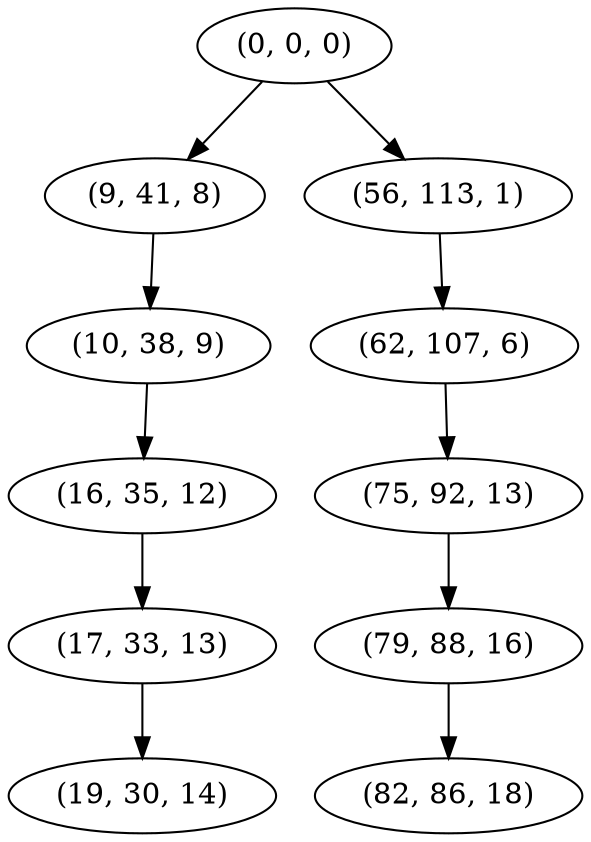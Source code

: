 digraph tree {
    "(0, 0, 0)";
    "(9, 41, 8)";
    "(10, 38, 9)";
    "(16, 35, 12)";
    "(17, 33, 13)";
    "(19, 30, 14)";
    "(56, 113, 1)";
    "(62, 107, 6)";
    "(75, 92, 13)";
    "(79, 88, 16)";
    "(82, 86, 18)";
    "(0, 0, 0)" -> "(9, 41, 8)";
    "(0, 0, 0)" -> "(56, 113, 1)";
    "(9, 41, 8)" -> "(10, 38, 9)";
    "(10, 38, 9)" -> "(16, 35, 12)";
    "(16, 35, 12)" -> "(17, 33, 13)";
    "(17, 33, 13)" -> "(19, 30, 14)";
    "(56, 113, 1)" -> "(62, 107, 6)";
    "(62, 107, 6)" -> "(75, 92, 13)";
    "(75, 92, 13)" -> "(79, 88, 16)";
    "(79, 88, 16)" -> "(82, 86, 18)";
}
